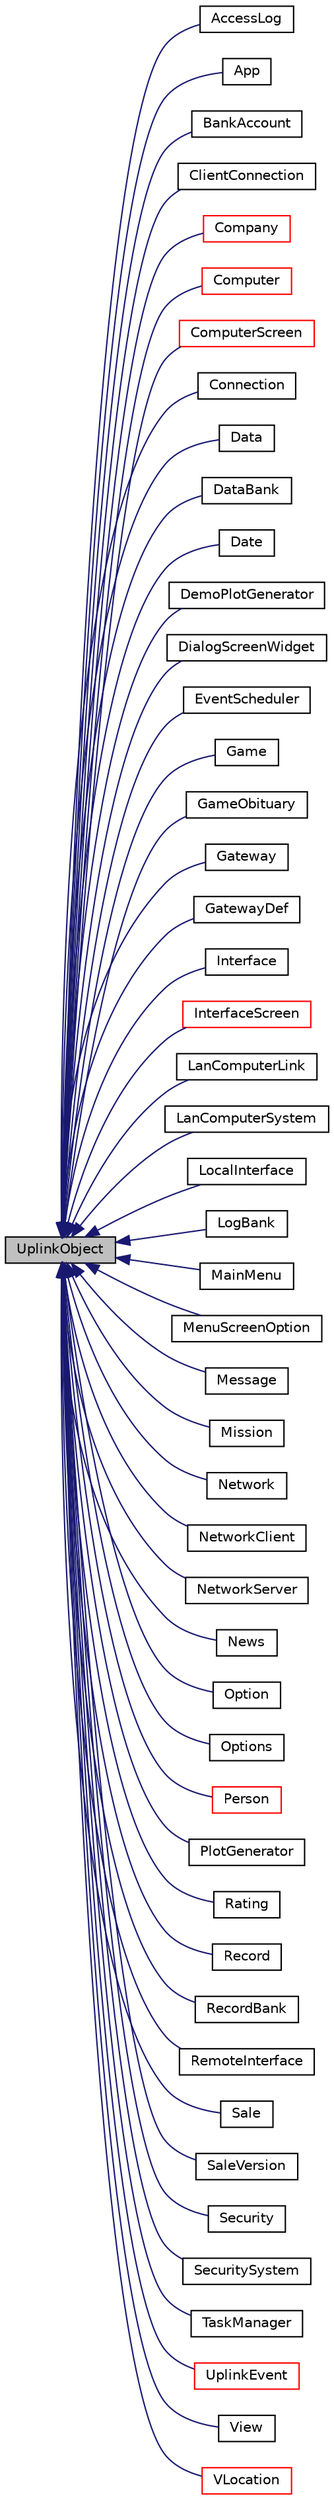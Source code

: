 digraph "UplinkObject"
{
 // LATEX_PDF_SIZE
  edge [fontname="Helvetica",fontsize="10",labelfontname="Helvetica",labelfontsize="10"];
  node [fontname="Helvetica",fontsize="10",shape=record];
  rankdir="LR";
  Node1 [label="UplinkObject",height=0.2,width=0.4,color="black", fillcolor="grey75", style="filled", fontcolor="black",tooltip="UplinkObject base class."];
  Node1 -> Node2 [dir="back",color="midnightblue",fontsize="10",style="solid",fontname="Helvetica"];
  Node2 [label="AccessLog",height=0.2,width=0.4,color="black", fillcolor="white", style="filled",URL="$classAccessLog.html",tooltip=" "];
  Node1 -> Node3 [dir="back",color="midnightblue",fontsize="10",style="solid",fontname="Helvetica"];
  Node3 [label="App",height=0.2,width=0.4,color="black", fillcolor="white", style="filled",URL="$classApp.html",tooltip=" "];
  Node1 -> Node4 [dir="back",color="midnightblue",fontsize="10",style="solid",fontname="Helvetica"];
  Node4 [label="BankAccount",height=0.2,width=0.4,color="black", fillcolor="white", style="filled",URL="$classBankAccount.html",tooltip=" "];
  Node1 -> Node5 [dir="back",color="midnightblue",fontsize="10",style="solid",fontname="Helvetica"];
  Node5 [label="ClientConnection",height=0.2,width=0.4,color="black", fillcolor="white", style="filled",URL="$classClientConnection.html",tooltip=" "];
  Node1 -> Node6 [dir="back",color="midnightblue",fontsize="10",style="solid",fontname="Helvetica"];
  Node6 [label="Company",height=0.2,width=0.4,color="red", fillcolor="white", style="filled",URL="$classCompany.html",tooltip=" "];
  Node1 -> Node8 [dir="back",color="midnightblue",fontsize="10",style="solid",fontname="Helvetica"];
  Node8 [label="Computer",height=0.2,width=0.4,color="red", fillcolor="white", style="filled",URL="$classComputer.html",tooltip="Computer class object."];
  Node1 -> Node11 [dir="back",color="midnightblue",fontsize="10",style="solid",fontname="Helvetica"];
  Node11 [label="ComputerScreen",height=0.2,width=0.4,color="red", fillcolor="white", style="filled",URL="$classComputerScreen.html",tooltip=" "];
  Node1 -> Node25 [dir="back",color="midnightblue",fontsize="10",style="solid",fontname="Helvetica"];
  Node25 [label="Connection",height=0.2,width=0.4,color="black", fillcolor="white", style="filled",URL="$classConnection.html",tooltip=" "];
  Node1 -> Node26 [dir="back",color="midnightblue",fontsize="10",style="solid",fontname="Helvetica"];
  Node26 [label="Data",height=0.2,width=0.4,color="black", fillcolor="white", style="filled",URL="$classData.html",tooltip=" "];
  Node1 -> Node27 [dir="back",color="midnightblue",fontsize="10",style="solid",fontname="Helvetica"];
  Node27 [label="DataBank",height=0.2,width=0.4,color="black", fillcolor="white", style="filled",URL="$classDataBank.html",tooltip=" "];
  Node1 -> Node28 [dir="back",color="midnightblue",fontsize="10",style="solid",fontname="Helvetica"];
  Node28 [label="Date",height=0.2,width=0.4,color="black", fillcolor="white", style="filled",URL="$classDate.html",tooltip=" "];
  Node1 -> Node29 [dir="back",color="midnightblue",fontsize="10",style="solid",fontname="Helvetica"];
  Node29 [label="DemoPlotGenerator",height=0.2,width=0.4,color="black", fillcolor="white", style="filled",URL="$classDemoPlotGenerator.html",tooltip=" "];
  Node1 -> Node30 [dir="back",color="midnightblue",fontsize="10",style="solid",fontname="Helvetica"];
  Node30 [label="DialogScreenWidget",height=0.2,width=0.4,color="black", fillcolor="white", style="filled",URL="$classDialogScreenWidget.html",tooltip=" "];
  Node1 -> Node31 [dir="back",color="midnightblue",fontsize="10",style="solid",fontname="Helvetica"];
  Node31 [label="EventScheduler",height=0.2,width=0.4,color="black", fillcolor="white", style="filled",URL="$classEventScheduler.html",tooltip="Event Scheduler Class."];
  Node1 -> Node32 [dir="back",color="midnightblue",fontsize="10",style="solid",fontname="Helvetica"];
  Node32 [label="Game",height=0.2,width=0.4,color="black", fillcolor="white", style="filled",URL="$classGame.html",tooltip=" "];
  Node1 -> Node33 [dir="back",color="midnightblue",fontsize="10",style="solid",fontname="Helvetica"];
  Node33 [label="GameObituary",height=0.2,width=0.4,color="black", fillcolor="white", style="filled",URL="$classGameObituary.html",tooltip=" "];
  Node1 -> Node34 [dir="back",color="midnightblue",fontsize="10",style="solid",fontname="Helvetica"];
  Node34 [label="Gateway",height=0.2,width=0.4,color="black", fillcolor="white", style="filled",URL="$classGateway.html",tooltip=" "];
  Node1 -> Node35 [dir="back",color="midnightblue",fontsize="10",style="solid",fontname="Helvetica"];
  Node35 [label="GatewayDef",height=0.2,width=0.4,color="black", fillcolor="white", style="filled",URL="$classGatewayDef.html",tooltip=" "];
  Node1 -> Node36 [dir="back",color="midnightblue",fontsize="10",style="solid",fontname="Helvetica"];
  Node36 [label="Interface",height=0.2,width=0.4,color="black", fillcolor="white", style="filled",URL="$classInterface.html",tooltip=" "];
  Node1 -> Node37 [dir="back",color="midnightblue",fontsize="10",style="solid",fontname="Helvetica"];
  Node37 [label="InterfaceScreen",height=0.2,width=0.4,color="red", fillcolor="white", style="filled",URL="$classInterfaceScreen.html",tooltip="InterfaceScreen Class Object."];
  Node1 -> Node95 [dir="back",color="midnightblue",fontsize="10",style="solid",fontname="Helvetica"];
  Node95 [label="LanComputerLink",height=0.2,width=0.4,color="black", fillcolor="white", style="filled",URL="$classLanComputerLink.html",tooltip=" "];
  Node1 -> Node96 [dir="back",color="midnightblue",fontsize="10",style="solid",fontname="Helvetica"];
  Node96 [label="LanComputerSystem",height=0.2,width=0.4,color="black", fillcolor="white", style="filled",URL="$classLanComputerSystem.html",tooltip=" "];
  Node1 -> Node97 [dir="back",color="midnightblue",fontsize="10",style="solid",fontname="Helvetica"];
  Node97 [label="LocalInterface",height=0.2,width=0.4,color="black", fillcolor="white", style="filled",URL="$classLocalInterface.html",tooltip="Local Interface Class."];
  Node1 -> Node98 [dir="back",color="midnightblue",fontsize="10",style="solid",fontname="Helvetica"];
  Node98 [label="LogBank",height=0.2,width=0.4,color="black", fillcolor="white", style="filled",URL="$classLogBank.html",tooltip=" "];
  Node1 -> Node99 [dir="back",color="midnightblue",fontsize="10",style="solid",fontname="Helvetica"];
  Node99 [label="MainMenu",height=0.2,width=0.4,color="black", fillcolor="white", style="filled",URL="$classMainMenu.html",tooltip=" "];
  Node1 -> Node100 [dir="back",color="midnightblue",fontsize="10",style="solid",fontname="Helvetica"];
  Node100 [label="MenuScreenOption",height=0.2,width=0.4,color="black", fillcolor="white", style="filled",URL="$classMenuScreenOption.html",tooltip=" "];
  Node1 -> Node101 [dir="back",color="midnightblue",fontsize="10",style="solid",fontname="Helvetica"];
  Node101 [label="Message",height=0.2,width=0.4,color="black", fillcolor="white", style="filled",URL="$classMessage.html",tooltip=" "];
  Node1 -> Node102 [dir="back",color="midnightblue",fontsize="10",style="solid",fontname="Helvetica"];
  Node102 [label="Mission",height=0.2,width=0.4,color="black", fillcolor="white", style="filled",URL="$classMission.html",tooltip=" "];
  Node1 -> Node103 [dir="back",color="midnightblue",fontsize="10",style="solid",fontname="Helvetica"];
  Node103 [label="Network",height=0.2,width=0.4,color="black", fillcolor="white", style="filled",URL="$classNetwork.html",tooltip=" "];
  Node1 -> Node104 [dir="back",color="midnightblue",fontsize="10",style="solid",fontname="Helvetica"];
  Node104 [label="NetworkClient",height=0.2,width=0.4,color="black", fillcolor="white", style="filled",URL="$classNetworkClient.html",tooltip=" "];
  Node1 -> Node105 [dir="back",color="midnightblue",fontsize="10",style="solid",fontname="Helvetica"];
  Node105 [label="NetworkServer",height=0.2,width=0.4,color="black", fillcolor="white", style="filled",URL="$classNetworkServer.html",tooltip=" "];
  Node1 -> Node106 [dir="back",color="midnightblue",fontsize="10",style="solid",fontname="Helvetica"];
  Node106 [label="News",height=0.2,width=0.4,color="black", fillcolor="white", style="filled",URL="$classNews.html",tooltip="News object."];
  Node1 -> Node107 [dir="back",color="midnightblue",fontsize="10",style="solid",fontname="Helvetica"];
  Node107 [label="Option",height=0.2,width=0.4,color="black", fillcolor="white", style="filled",URL="$classOption.html",tooltip=" "];
  Node1 -> Node108 [dir="back",color="midnightblue",fontsize="10",style="solid",fontname="Helvetica"];
  Node108 [label="Options",height=0.2,width=0.4,color="black", fillcolor="white", style="filled",URL="$classOptions.html",tooltip=" "];
  Node1 -> Node109 [dir="back",color="midnightblue",fontsize="10",style="solid",fontname="Helvetica"];
  Node109 [label="Person",height=0.2,width=0.4,color="red", fillcolor="white", style="filled",URL="$classPerson.html",tooltip=" "];
  Node1 -> Node112 [dir="back",color="midnightblue",fontsize="10",style="solid",fontname="Helvetica"];
  Node112 [label="PlotGenerator",height=0.2,width=0.4,color="black", fillcolor="white", style="filled",URL="$classPlotGenerator.html",tooltip=" "];
  Node1 -> Node113 [dir="back",color="midnightblue",fontsize="10",style="solid",fontname="Helvetica"];
  Node113 [label="Rating",height=0.2,width=0.4,color="black", fillcolor="white", style="filled",URL="$classRating.html",tooltip=" "];
  Node1 -> Node114 [dir="back",color="midnightblue",fontsize="10",style="solid",fontname="Helvetica"];
  Node114 [label="Record",height=0.2,width=0.4,color="black", fillcolor="white", style="filled",URL="$classRecord.html",tooltip=" "];
  Node1 -> Node115 [dir="back",color="midnightblue",fontsize="10",style="solid",fontname="Helvetica"];
  Node115 [label="RecordBank",height=0.2,width=0.4,color="black", fillcolor="white", style="filled",URL="$classRecordBank.html",tooltip=" "];
  Node1 -> Node116 [dir="back",color="midnightblue",fontsize="10",style="solid",fontname="Helvetica"];
  Node116 [label="RemoteInterface",height=0.2,width=0.4,color="black", fillcolor="white", style="filled",URL="$classRemoteInterface.html",tooltip=" "];
  Node1 -> Node117 [dir="back",color="midnightblue",fontsize="10",style="solid",fontname="Helvetica"];
  Node117 [label="Sale",height=0.2,width=0.4,color="black", fillcolor="white", style="filled",URL="$classSale.html",tooltip=" "];
  Node1 -> Node118 [dir="back",color="midnightblue",fontsize="10",style="solid",fontname="Helvetica"];
  Node118 [label="SaleVersion",height=0.2,width=0.4,color="black", fillcolor="white", style="filled",URL="$classSaleVersion.html",tooltip=" "];
  Node1 -> Node119 [dir="back",color="midnightblue",fontsize="10",style="solid",fontname="Helvetica"];
  Node119 [label="Security",height=0.2,width=0.4,color="black", fillcolor="white", style="filled",URL="$classSecurity.html",tooltip=" "];
  Node1 -> Node120 [dir="back",color="midnightblue",fontsize="10",style="solid",fontname="Helvetica"];
  Node120 [label="SecuritySystem",height=0.2,width=0.4,color="black", fillcolor="white", style="filled",URL="$classSecuritySystem.html",tooltip=" "];
  Node1 -> Node121 [dir="back",color="midnightblue",fontsize="10",style="solid",fontname="Helvetica"];
  Node121 [label="TaskManager",height=0.2,width=0.4,color="black", fillcolor="white", style="filled",URL="$classTaskManager.html",tooltip=" "];
  Node1 -> Node122 [dir="back",color="midnightblue",fontsize="10",style="solid",fontname="Helvetica"];
  Node122 [label="UplinkEvent",height=0.2,width=0.4,color="red", fillcolor="white", style="filled",URL="$classUplinkEvent.html",tooltip="Uplink Event object."];
  Node1 -> Node133 [dir="back",color="midnightblue",fontsize="10",style="solid",fontname="Helvetica"];
  Node133 [label="View",height=0.2,width=0.4,color="black", fillcolor="white", style="filled",URL="$classView.html",tooltip=" "];
  Node1 -> Node134 [dir="back",color="midnightblue",fontsize="10",style="solid",fontname="Helvetica"];
  Node134 [label="VLocation",height=0.2,width=0.4,color="red", fillcolor="white", style="filled",URL="$classVLocation.html",tooltip=" "];
}
